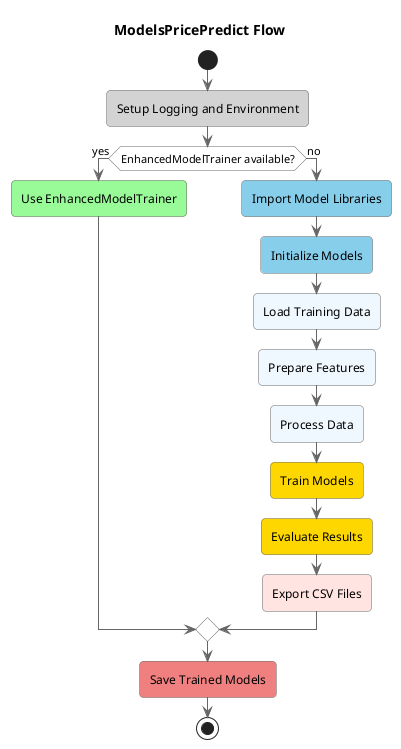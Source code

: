 @startuml "ModelsPricePredict Flow"

!theme toy
Skinparam sequenceArrowThickness 1
skinparam ParticipantPadding 7
skinparam BoxPadding 10
skinparam actorStyle awesome
skinparam LegendBorderThickness 1
skinparam backgroundColor transparent

skinparam roundCorner 8
skinparam ArrowColor #666666
skinparam ActivityBackgroundColor white
skinparam ActivityBorderColor #666666

title "ModelsPricePredict Flow"

start
#lightgrey:Setup Logging and Environment;

if (EnhancedModelTrainer available?) then (yes)
    #palegreen:Use EnhancedModelTrainer;
else (no)
    #skyblue:Import Model Libraries;
    #skyblue:Initialize Models;
    #aliceblue:Load Training Data;
    #aliceblue:Prepare Features;
    #aliceblue:Process Data;
    #gold:Train Models;
    #gold:Evaluate Results;
    #mistyrose:Export CSV Files;
endif

#lightcoral:Save Trained Models;
stop
@enduml